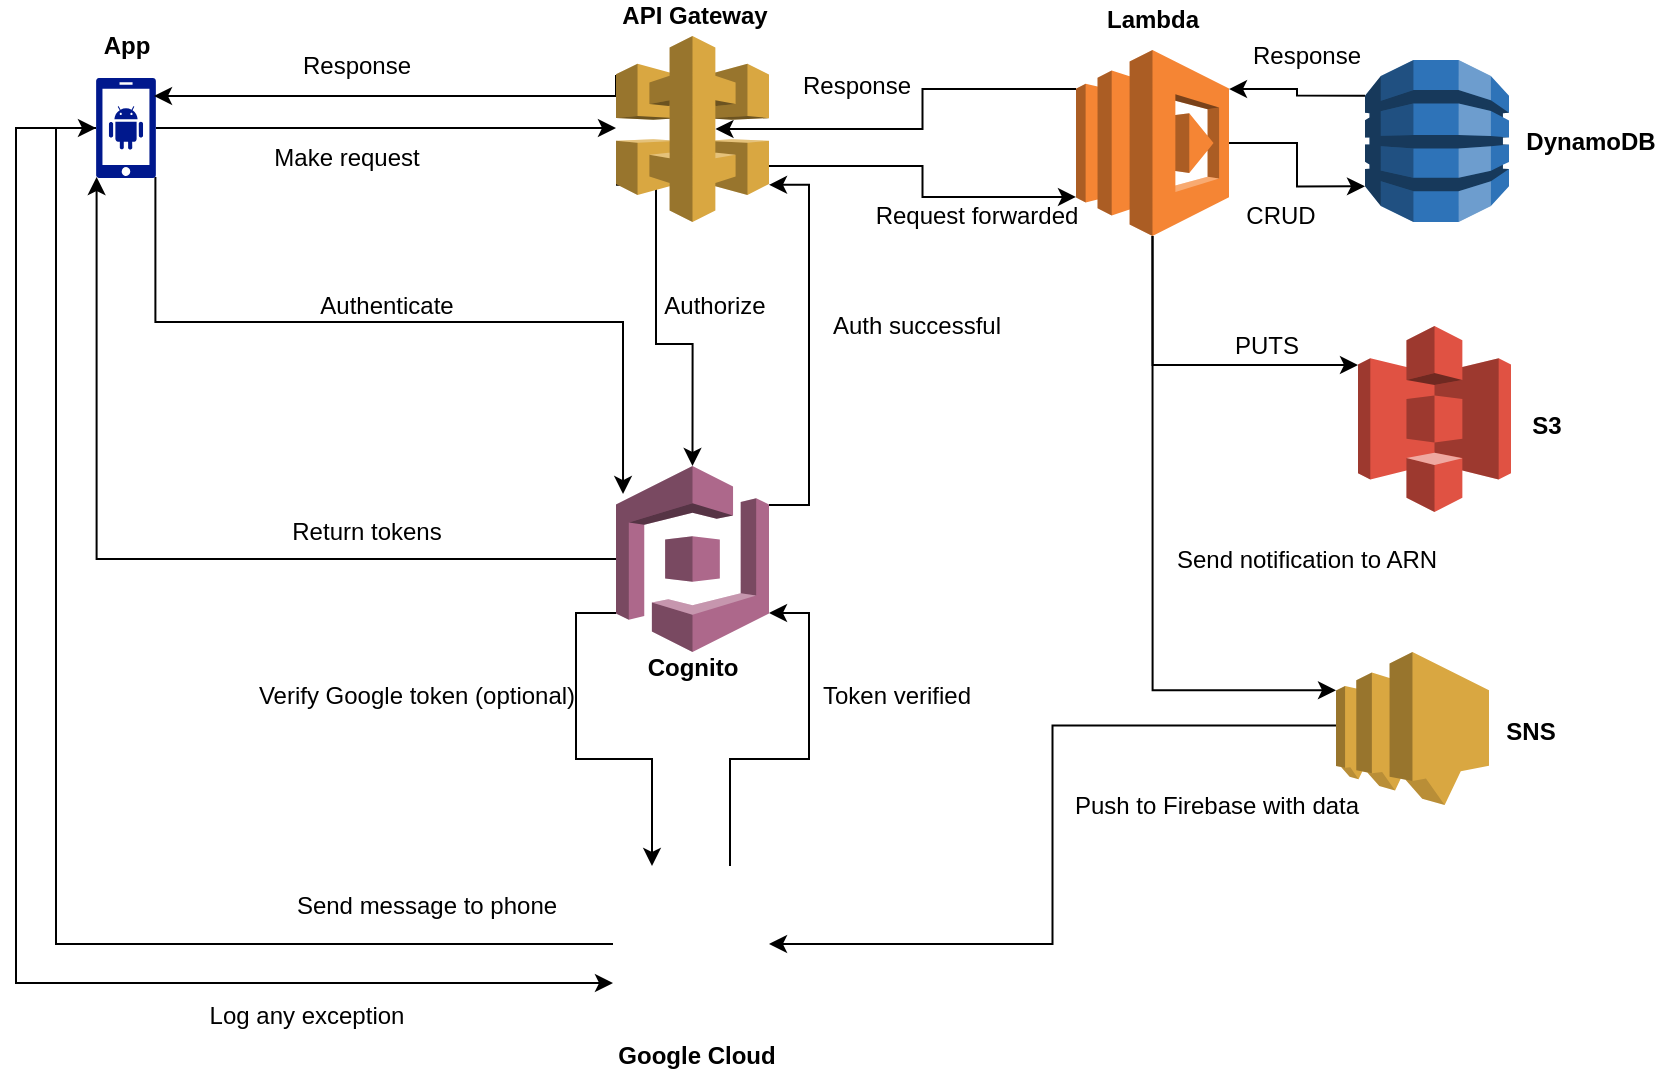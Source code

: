 <mxfile version="21.1.8" type="device">
  <diagram id="dwyxTxDwRuyCByYb2_Ma" name="Page-1">
    <mxGraphModel dx="1434" dy="703" grid="1" gridSize="10" guides="1" tooltips="1" connect="1" arrows="1" fold="1" page="1" pageScale="1" pageWidth="850" pageHeight="1100" math="0" shadow="0">
      <root>
        <mxCell id="0" />
        <mxCell id="1" parent="0" />
        <mxCell id="_gErArbm2qARKDL_-JOw-9" style="edgeStyle=orthogonalEdgeStyle;rounded=0;orthogonalLoop=1;jettySize=auto;html=1;exitX=0;exitY=0.5;exitDx=0;exitDy=0;exitPerimeter=0;entryX=0.01;entryY=0.99;entryDx=0;entryDy=0;entryPerimeter=0;" parent="1" source="_gErArbm2qARKDL_-JOw-1" target="_gErArbm2qARKDL_-JOw-2" edge="1">
          <mxGeometry relative="1" as="geometry" />
        </mxCell>
        <mxCell id="_gErArbm2qARKDL_-JOw-22" style="edgeStyle=orthogonalEdgeStyle;rounded=0;orthogonalLoop=1;jettySize=auto;html=1;exitX=1;exitY=0.21;exitDx=0;exitDy=0;exitPerimeter=0;entryX=1;entryY=0.8;entryDx=0;entryDy=0;entryPerimeter=0;" parent="1" source="_gErArbm2qARKDL_-JOw-1" target="_gErArbm2qARKDL_-JOw-12" edge="1">
          <mxGeometry relative="1" as="geometry" />
        </mxCell>
        <mxCell id="_v2u9tMPSnN9jnqCEOpH-14" style="edgeStyle=orthogonalEdgeStyle;rounded=0;orthogonalLoop=1;jettySize=auto;html=1;exitX=0;exitY=0.79;exitDx=0;exitDy=0;exitPerimeter=0;entryX=0.25;entryY=0;entryDx=0;entryDy=0;" edge="1" parent="1" source="_gErArbm2qARKDL_-JOw-1" target="_gErArbm2qARKDL_-JOw-42">
          <mxGeometry relative="1" as="geometry" />
        </mxCell>
        <mxCell id="_gErArbm2qARKDL_-JOw-1" value="" style="outlineConnect=0;dashed=0;verticalLabelPosition=bottom;verticalAlign=top;align=center;html=1;shape=mxgraph.aws3.cognito;fillColor=#AD688B;gradientColor=none;" parent="1" vertex="1">
          <mxGeometry x="360" y="300" width="76.5" height="93" as="geometry" />
        </mxCell>
        <mxCell id="_gErArbm2qARKDL_-JOw-8" style="edgeStyle=orthogonalEdgeStyle;rounded=0;orthogonalLoop=1;jettySize=auto;html=1;exitX=0.99;exitY=0.99;exitDx=0;exitDy=0;exitPerimeter=0;entryX=0.046;entryY=0.151;entryDx=0;entryDy=0;entryPerimeter=0;" parent="1" source="_gErArbm2qARKDL_-JOw-2" target="_gErArbm2qARKDL_-JOw-1" edge="1">
          <mxGeometry relative="1" as="geometry" />
        </mxCell>
        <mxCell id="_gErArbm2qARKDL_-JOw-11" style="edgeStyle=orthogonalEdgeStyle;rounded=0;orthogonalLoop=1;jettySize=auto;html=1;exitX=1;exitY=0.5;exitDx=0;exitDy=0;exitPerimeter=0;" parent="1" source="_gErArbm2qARKDL_-JOw-2" edge="1">
          <mxGeometry relative="1" as="geometry">
            <mxPoint x="360" y="131" as="targetPoint" />
          </mxGeometry>
        </mxCell>
        <mxCell id="_v2u9tMPSnN9jnqCEOpH-13" style="edgeStyle=orthogonalEdgeStyle;rounded=0;orthogonalLoop=1;jettySize=auto;html=1;exitX=0;exitY=0.5;exitDx=0;exitDy=0;exitPerimeter=0;entryX=0;entryY=0.75;entryDx=0;entryDy=0;" edge="1" parent="1" source="_gErArbm2qARKDL_-JOw-2" target="_gErArbm2qARKDL_-JOw-42">
          <mxGeometry relative="1" as="geometry">
            <Array as="points">
              <mxPoint x="60" y="131" />
              <mxPoint x="60" y="559" />
            </Array>
          </mxGeometry>
        </mxCell>
        <mxCell id="_gErArbm2qARKDL_-JOw-2" value="" style="aspect=fixed;pointerEvents=1;shadow=0;dashed=0;html=1;strokeColor=none;labelPosition=center;verticalLabelPosition=bottom;verticalAlign=top;align=center;fillColor=#00188D;shape=mxgraph.mscae.enterprise.android_phone" parent="1" vertex="1">
          <mxGeometry x="100" y="106" width="30" height="50" as="geometry" />
        </mxCell>
        <mxCell id="_gErArbm2qARKDL_-JOw-19" style="edgeStyle=orthogonalEdgeStyle;rounded=0;orthogonalLoop=1;jettySize=auto;html=1;exitX=0.915;exitY=0.699;exitDx=0;exitDy=0;exitPerimeter=0;entryX=0;entryY=0.79;entryDx=0;entryDy=0;entryPerimeter=0;" parent="1" source="_gErArbm2qARKDL_-JOw-12" target="_gErArbm2qARKDL_-JOw-4" edge="1">
          <mxGeometry relative="1" as="geometry" />
        </mxCell>
        <mxCell id="_gErArbm2qARKDL_-JOw-27" style="edgeStyle=orthogonalEdgeStyle;rounded=0;orthogonalLoop=1;jettySize=auto;html=1;exitX=0;exitY=0.22;exitDx=0;exitDy=0;exitPerimeter=0;entryX=1;entryY=0.21;entryDx=0;entryDy=0;entryPerimeter=0;" parent="1" source="_gErArbm2qARKDL_-JOw-25" target="_gErArbm2qARKDL_-JOw-4" edge="1">
          <mxGeometry relative="1" as="geometry" />
        </mxCell>
        <mxCell id="_gErArbm2qARKDL_-JOw-29" style="edgeStyle=orthogonalEdgeStyle;rounded=0;orthogonalLoop=1;jettySize=auto;html=1;exitX=0.5;exitY=1;exitDx=0;exitDy=0;exitPerimeter=0;entryX=0;entryY=0.21;entryDx=0;entryDy=0;entryPerimeter=0;" parent="1" source="_gErArbm2qARKDL_-JOw-4" target="_gErArbm2qARKDL_-JOw-6" edge="1">
          <mxGeometry relative="1" as="geometry" />
        </mxCell>
        <mxCell id="_v2u9tMPSnN9jnqCEOpH-3" style="edgeStyle=orthogonalEdgeStyle;rounded=0;orthogonalLoop=1;jettySize=auto;html=1;exitX=0.5;exitY=1;exitDx=0;exitDy=0;exitPerimeter=0;entryX=0;entryY=0.25;entryDx=0;entryDy=0;entryPerimeter=0;" edge="1" parent="1" source="_gErArbm2qARKDL_-JOw-4" target="_gErArbm2qARKDL_-JOw-7">
          <mxGeometry relative="1" as="geometry" />
        </mxCell>
        <mxCell id="_gErArbm2qARKDL_-JOw-4" value="" style="outlineConnect=0;dashed=0;verticalLabelPosition=bottom;verticalAlign=top;align=center;html=1;shape=mxgraph.aws3.lambda;fillColor=#F58534;gradientColor=none;" parent="1" vertex="1">
          <mxGeometry x="590" y="92" width="76.5" height="93" as="geometry" />
        </mxCell>
        <mxCell id="_gErArbm2qARKDL_-JOw-6" value="" style="outlineConnect=0;dashed=0;verticalLabelPosition=bottom;verticalAlign=top;align=center;html=1;shape=mxgraph.aws3.s3;fillColor=#E05243;gradientColor=none;" parent="1" vertex="1">
          <mxGeometry x="731" y="230" width="76.5" height="93" as="geometry" />
        </mxCell>
        <mxCell id="_gErArbm2qARKDL_-JOw-44" style="edgeStyle=orthogonalEdgeStyle;rounded=0;orthogonalLoop=1;jettySize=auto;html=1;exitX=0;exitY=0.48;exitDx=0;exitDy=0;exitPerimeter=0;entryX=1;entryY=0.5;entryDx=0;entryDy=0;" parent="1" source="_gErArbm2qARKDL_-JOw-7" target="_gErArbm2qARKDL_-JOw-42" edge="1">
          <mxGeometry relative="1" as="geometry" />
        </mxCell>
        <mxCell id="_gErArbm2qARKDL_-JOw-7" value="" style="outlineConnect=0;dashed=0;verticalLabelPosition=bottom;verticalAlign=top;align=center;html=1;shape=mxgraph.aws3.sns;fillColor=#D9A741;gradientColor=none;" parent="1" vertex="1">
          <mxGeometry x="720" y="393" width="76.5" height="76.5" as="geometry" />
        </mxCell>
        <mxCell id="_gErArbm2qARKDL_-JOw-13" style="edgeStyle=orthogonalEdgeStyle;rounded=0;orthogonalLoop=1;jettySize=auto;html=1;exitX=0;exitY=0.21;exitDx=0;exitDy=0;exitPerimeter=0;entryX=0.967;entryY=0.18;entryDx=0;entryDy=0;entryPerimeter=0;" parent="1" source="_gErArbm2qARKDL_-JOw-12" target="_gErArbm2qARKDL_-JOw-2" edge="1">
          <mxGeometry relative="1" as="geometry">
            <Array as="points">
              <mxPoint x="360" y="115" />
            </Array>
          </mxGeometry>
        </mxCell>
        <mxCell id="_gErArbm2qARKDL_-JOw-18" style="edgeStyle=orthogonalEdgeStyle;rounded=0;orthogonalLoop=1;jettySize=auto;html=1;exitX=0;exitY=0.21;exitDx=0;exitDy=0;exitPerimeter=0;entryX=0.65;entryY=0.5;entryDx=0;entryDy=0;entryPerimeter=0;" parent="1" source="_gErArbm2qARKDL_-JOw-4" target="_gErArbm2qARKDL_-JOw-12" edge="1">
          <mxGeometry relative="1" as="geometry" />
        </mxCell>
        <mxCell id="_gErArbm2qARKDL_-JOw-20" style="edgeStyle=orthogonalEdgeStyle;rounded=0;orthogonalLoop=1;jettySize=auto;html=1;exitX=0;exitY=0.8;exitDx=0;exitDy=0;exitPerimeter=0;entryX=0.5;entryY=0;entryDx=0;entryDy=0;entryPerimeter=0;" parent="1" source="_gErArbm2qARKDL_-JOw-12" target="_gErArbm2qARKDL_-JOw-1" edge="1">
          <mxGeometry relative="1" as="geometry">
            <Array as="points">
              <mxPoint x="380" y="159" />
              <mxPoint x="380" y="239" />
              <mxPoint x="398" y="239" />
            </Array>
          </mxGeometry>
        </mxCell>
        <mxCell id="_gErArbm2qARKDL_-JOw-12" value="" style="outlineConnect=0;dashed=0;verticalLabelPosition=bottom;verticalAlign=top;align=center;html=1;shape=mxgraph.aws3.api_gateway;fillColor=#D9A741;gradientColor=none;" parent="1" vertex="1">
          <mxGeometry x="360" y="85" width="76.5" height="93" as="geometry" />
        </mxCell>
        <mxCell id="_gErArbm2qARKDL_-JOw-28" style="edgeStyle=orthogonalEdgeStyle;rounded=0;orthogonalLoop=1;jettySize=auto;html=1;entryX=0;entryY=0.78;entryDx=0;entryDy=0;entryPerimeter=0;" parent="1" source="_gErArbm2qARKDL_-JOw-4" target="_gErArbm2qARKDL_-JOw-25" edge="1">
          <mxGeometry relative="1" as="geometry" />
        </mxCell>
        <mxCell id="_gErArbm2qARKDL_-JOw-25" value="" style="outlineConnect=0;dashed=0;verticalLabelPosition=bottom;verticalAlign=top;align=center;html=1;shape=mxgraph.aws3.dynamo_db;fillColor=#2E73B8;gradientColor=none;" parent="1" vertex="1">
          <mxGeometry x="734.5" y="97" width="72" height="81" as="geometry" />
        </mxCell>
        <mxCell id="_gErArbm2qARKDL_-JOw-31" value="&lt;div&gt;&lt;b&gt;Cognito&lt;/b&gt;&lt;/div&gt;&lt;div&gt;&lt;b&gt;&lt;br&gt;&lt;/b&gt;&lt;/div&gt;" style="text;html=1;align=center;verticalAlign=middle;resizable=0;points=[];autosize=1;" parent="1" vertex="1">
          <mxGeometry x="368.25" y="393" width="60" height="30" as="geometry" />
        </mxCell>
        <mxCell id="_gErArbm2qARKDL_-JOw-32" value="&lt;div&gt;&lt;b&gt;API Gateway&lt;/b&gt;&lt;/div&gt;&lt;div&gt;&lt;b&gt;&lt;br&gt;&lt;/b&gt;&lt;/div&gt;" style="text;html=1;align=center;verticalAlign=middle;resizable=0;points=[];autosize=1;" parent="1" vertex="1">
          <mxGeometry x="354" y="67" width="90" height="30" as="geometry" />
        </mxCell>
        <mxCell id="_gErArbm2qARKDL_-JOw-33" value="&lt;div&gt;&lt;b&gt;App&lt;/b&gt;&lt;/div&gt;" style="text;html=1;align=center;verticalAlign=middle;resizable=0;points=[];autosize=1;" parent="1" vertex="1">
          <mxGeometry x="90" y="75" width="50" height="30" as="geometry" />
        </mxCell>
        <mxCell id="_gErArbm2qARKDL_-JOw-34" value="&lt;b&gt;S3&lt;/b&gt;" style="text;html=1;align=center;verticalAlign=middle;resizable=0;points=[];autosize=1;" parent="1" vertex="1">
          <mxGeometry x="810" y="270" width="30" height="20" as="geometry" />
        </mxCell>
        <mxCell id="_gErArbm2qARKDL_-JOw-35" value="PUTS" style="text;html=1;align=center;verticalAlign=middle;resizable=0;points=[];autosize=1;" parent="1" vertex="1">
          <mxGeometry x="660" y="230" width="50" height="20" as="geometry" />
        </mxCell>
        <mxCell id="_gErArbm2qARKDL_-JOw-38" value="CRUD" style="text;html=1;align=center;verticalAlign=middle;resizable=0;points=[];autosize=1;" parent="1" vertex="1">
          <mxGeometry x="666.5" y="165" width="50" height="20" as="geometry" />
        </mxCell>
        <mxCell id="_gErArbm2qARKDL_-JOw-39" value="Response" style="text;html=1;align=center;verticalAlign=middle;resizable=0;points=[];autosize=1;" parent="1" vertex="1">
          <mxGeometry x="670" y="85" width="70" height="20" as="geometry" />
        </mxCell>
        <mxCell id="_gErArbm2qARKDL_-JOw-40" value="&lt;b&gt;Lambda&lt;/b&gt;" style="text;html=1;align=center;verticalAlign=middle;resizable=0;points=[];autosize=1;" parent="1" vertex="1">
          <mxGeometry x="598.25" y="67" width="60" height="20" as="geometry" />
        </mxCell>
        <mxCell id="_gErArbm2qARKDL_-JOw-41" value="&lt;b&gt;SNS&lt;/b&gt;" style="text;html=1;align=center;verticalAlign=middle;resizable=0;points=[];autosize=1;" parent="1" vertex="1">
          <mxGeometry x="796.5" y="423" width="40" height="20" as="geometry" />
        </mxCell>
        <mxCell id="_v2u9tMPSnN9jnqCEOpH-5" style="edgeStyle=orthogonalEdgeStyle;rounded=0;orthogonalLoop=1;jettySize=auto;html=1;exitX=0;exitY=0.5;exitDx=0;exitDy=0;entryX=0;entryY=0.5;entryDx=0;entryDy=0;entryPerimeter=0;" edge="1" parent="1" source="_gErArbm2qARKDL_-JOw-42" target="_gErArbm2qARKDL_-JOw-2">
          <mxGeometry relative="1" as="geometry" />
        </mxCell>
        <mxCell id="_v2u9tMPSnN9jnqCEOpH-15" style="edgeStyle=orthogonalEdgeStyle;rounded=0;orthogonalLoop=1;jettySize=auto;html=1;exitX=0.75;exitY=0;exitDx=0;exitDy=0;entryX=1;entryY=0.79;entryDx=0;entryDy=0;entryPerimeter=0;" edge="1" parent="1" source="_gErArbm2qARKDL_-JOw-42" target="_gErArbm2qARKDL_-JOw-1">
          <mxGeometry relative="1" as="geometry" />
        </mxCell>
        <mxCell id="_gErArbm2qARKDL_-JOw-42" value="" style="shape=image;html=1;verticalAlign=top;verticalLabelPosition=bottom;labelBackgroundColor=#ffffff;imageAspect=0;aspect=fixed;image=https://cdn4.iconfinder.com/data/icons/google-i-o-2016/512/google_firebase-128.png" parent="1" vertex="1">
          <mxGeometry x="358.5" y="500" width="78" height="78" as="geometry" />
        </mxCell>
        <mxCell id="_gErArbm2qARKDL_-JOw-45" value="&lt;div&gt;&lt;b&gt;Google Cloud&lt;/b&gt;&lt;/div&gt;" style="text;html=1;align=center;verticalAlign=middle;resizable=0;points=[];autosize=1;" parent="1" vertex="1">
          <mxGeometry x="350" y="580" width="100" height="30" as="geometry" />
        </mxCell>
        <mxCell id="_gErArbm2qARKDL_-JOw-46" value="Push to Firebase with data" style="text;html=1;align=center;verticalAlign=middle;resizable=0;points=[];autosize=1;" parent="1" vertex="1">
          <mxGeometry x="580" y="460" width="160" height="20" as="geometry" />
        </mxCell>
        <mxCell id="_gErArbm2qARKDL_-JOw-47" value="Send message to phone" style="text;html=1;align=center;verticalAlign=middle;resizable=0;points=[];autosize=1;" parent="1" vertex="1">
          <mxGeometry x="190" y="510" width="150" height="20" as="geometry" />
        </mxCell>
        <mxCell id="_gErArbm2qARKDL_-JOw-48" value="Authenticate" style="text;html=1;align=center;verticalAlign=middle;resizable=0;points=[];autosize=1;" parent="1" vertex="1">
          <mxGeometry x="205" y="210" width="80" height="20" as="geometry" />
        </mxCell>
        <mxCell id="_gErArbm2qARKDL_-JOw-49" value="Return tokens" style="text;html=1;align=center;verticalAlign=middle;resizable=0;points=[];autosize=1;" parent="1" vertex="1">
          <mxGeometry x="190" y="323" width="90" height="20" as="geometry" />
        </mxCell>
        <mxCell id="_gErArbm2qARKDL_-JOw-50" value="Make request" style="text;html=1;align=center;verticalAlign=middle;resizable=0;points=[];autosize=1;" parent="1" vertex="1">
          <mxGeometry x="180" y="136" width="90" height="20" as="geometry" />
        </mxCell>
        <mxCell id="_gErArbm2qARKDL_-JOw-51" value="Authorize" style="text;html=1;align=center;verticalAlign=middle;resizable=0;points=[];autosize=1;" parent="1" vertex="1">
          <mxGeometry x="374" y="210" width="70" height="20" as="geometry" />
        </mxCell>
        <mxCell id="_gErArbm2qARKDL_-JOw-52" value="Auth successful" style="text;html=1;align=center;verticalAlign=middle;resizable=0;points=[];autosize=1;" parent="1" vertex="1">
          <mxGeometry x="460" y="220" width="100" height="20" as="geometry" />
        </mxCell>
        <mxCell id="_gErArbm2qARKDL_-JOw-53" value="Request forwarded" style="text;html=1;align=center;verticalAlign=middle;resizable=0;points=[];autosize=1;" parent="1" vertex="1">
          <mxGeometry x="480" y="165" width="120" height="20" as="geometry" />
        </mxCell>
        <mxCell id="_gErArbm2qARKDL_-JOw-54" value="&lt;b&gt;DynamoDB&lt;/b&gt;" style="text;html=1;align=center;verticalAlign=middle;resizable=0;points=[];autosize=1;" parent="1" vertex="1">
          <mxGeometry x="806.5" y="127.5" width="80" height="20" as="geometry" />
        </mxCell>
        <mxCell id="_gErArbm2qARKDL_-JOw-55" value="Response" style="text;html=1;align=center;verticalAlign=middle;resizable=0;points=[];autosize=1;" parent="1" vertex="1">
          <mxGeometry x="445" y="100" width="70" height="20" as="geometry" />
        </mxCell>
        <mxCell id="_gErArbm2qARKDL_-JOw-56" value="Response" style="text;html=1;align=center;verticalAlign=middle;resizable=0;points=[];autosize=1;" parent="1" vertex="1">
          <mxGeometry x="195" y="90" width="70" height="20" as="geometry" />
        </mxCell>
        <mxCell id="_gErArbm2qARKDL_-JOw-57" value="Send notification to ARN" style="text;html=1;align=center;verticalAlign=middle;resizable=0;points=[];autosize=1;" parent="1" vertex="1">
          <mxGeometry x="630" y="336.5" width="150" height="20" as="geometry" />
        </mxCell>
        <mxCell id="_v2u9tMPSnN9jnqCEOpH-8" value="Verify Google token (optional)" style="text;html=1;align=center;verticalAlign=middle;resizable=0;points=[];autosize=1;strokeColor=none;fillColor=none;" vertex="1" parent="1">
          <mxGeometry x="170" y="400" width="180" height="30" as="geometry" />
        </mxCell>
        <mxCell id="_v2u9tMPSnN9jnqCEOpH-9" value="Token verified" style="text;html=1;align=center;verticalAlign=middle;resizable=0;points=[];autosize=1;strokeColor=none;fillColor=none;" vertex="1" parent="1">
          <mxGeometry x="450" y="400" width="100" height="30" as="geometry" />
        </mxCell>
        <mxCell id="_v2u9tMPSnN9jnqCEOpH-12" value="&lt;div&gt;Log any exception&lt;/div&gt;" style="text;html=1;align=center;verticalAlign=middle;resizable=0;points=[];autosize=1;strokeColor=none;fillColor=none;" vertex="1" parent="1">
          <mxGeometry x="145" y="560" width="120" height="30" as="geometry" />
        </mxCell>
      </root>
    </mxGraphModel>
  </diagram>
</mxfile>

